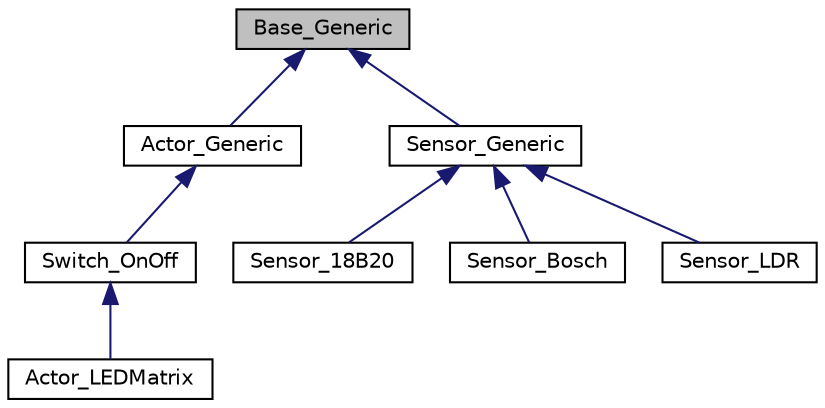 digraph "Base_Generic"
{
 // LATEX_PDF_SIZE
  edge [fontname="Helvetica",fontsize="10",labelfontname="Helvetica",labelfontsize="10"];
  node [fontname="Helvetica",fontsize="10",shape=record];
  Node1 [label="Base_Generic",height=0.2,width=0.4,color="black", fillcolor="grey75", style="filled", fontcolor="black",tooltip="Ein generisches Objekt für einen Sensor. Nicht zum Einbau bestimmt, sondern nur als Vererbungsobjekt...."];
  Node1 -> Node2 [dir="back",color="midnightblue",fontsize="10",style="solid",fontname="Helvetica"];
  Node2 [label="Actor_Generic",height=0.2,width=0.4,color="black", fillcolor="white", style="filled",URL="$class_actor___generic.html",tooltip="Ein generisches Objekt für einen Actor. Nicht zum Einbau bestimmt, sondern nur als Vererbungsobjekt...."];
  Node2 -> Node3 [dir="back",color="midnightblue",fontsize="10",style="solid",fontname="Helvetica"];
  Node3 [label="Switch_OnOff",height=0.2,width=0.4,color="black", fillcolor="white", style="filled",URL="$class_switch___on_off.html",tooltip="Ein abgeleitetes Objekt für einen Ein-Aus Schalter.  Der Schalter reagiert nur wenn es in der set Fun..."];
  Node3 -> Node4 [dir="back",color="midnightblue",fontsize="10",style="solid",fontname="Helvetica"];
  Node4 [label="Actor_LEDMatrix",height=0.2,width=0.4,color="black", fillcolor="white", style="filled",URL="$class_actor___l_e_d_matrix.html",tooltip="Ein abgeleitetes Objekt für eine eine LED Matrix.  Benötigt: https://github.com/wilmsn/LED_Matrix als..."];
  Node1 -> Node5 [dir="back",color="midnightblue",fontsize="10",style="solid",fontname="Helvetica"];
  Node5 [label="Sensor_Generic",height=0.2,width=0.4,color="black", fillcolor="white", style="filled",URL="$class_sensor___generic.html",tooltip="Ein generisches Objekt für einen Sensor. Nicht zum Einbau bestimmt, sondern nur als Vererbungsobjekt...."];
  Node5 -> Node6 [dir="back",color="midnightblue",fontsize="10",style="solid",fontname="Helvetica"];
  Node6 [label="Sensor_18B20",height=0.2,width=0.4,color="black", fillcolor="white", style="filled",URL="$class_sensor__18_b20.html",tooltip="Ein abgeleitetes Objekt für einen 18B20 Sensor.  Benötigt: OneWire und DallasTemperature als Gerätetr..."];
  Node5 -> Node7 [dir="back",color="midnightblue",fontsize="10",style="solid",fontname="Helvetica"];
  Node7 [label="Sensor_Bosch",height=0.2,width=0.4,color="black", fillcolor="white", style="filled",URL="$class_sensor___bosch.html",tooltip="Ein abgeleitetes Objekt für einen Bosch Sensor.  Benötigt: https://github.com/wilmsn/BMX_sensor als G..."];
  Node5 -> Node8 [dir="back",color="midnightblue",fontsize="10",style="solid",fontname="Helvetica"];
  Node8 [label="Sensor_LDR",height=0.2,width=0.4,color="black", fillcolor="white", style="filled",URL="$class_sensor___l_d_r.html",tooltip="Ein abgeleitetes Objekt um einen LDR auszulesen  Achtung: Da der analoge Eingang hier genutzt wird mu..."];
}
